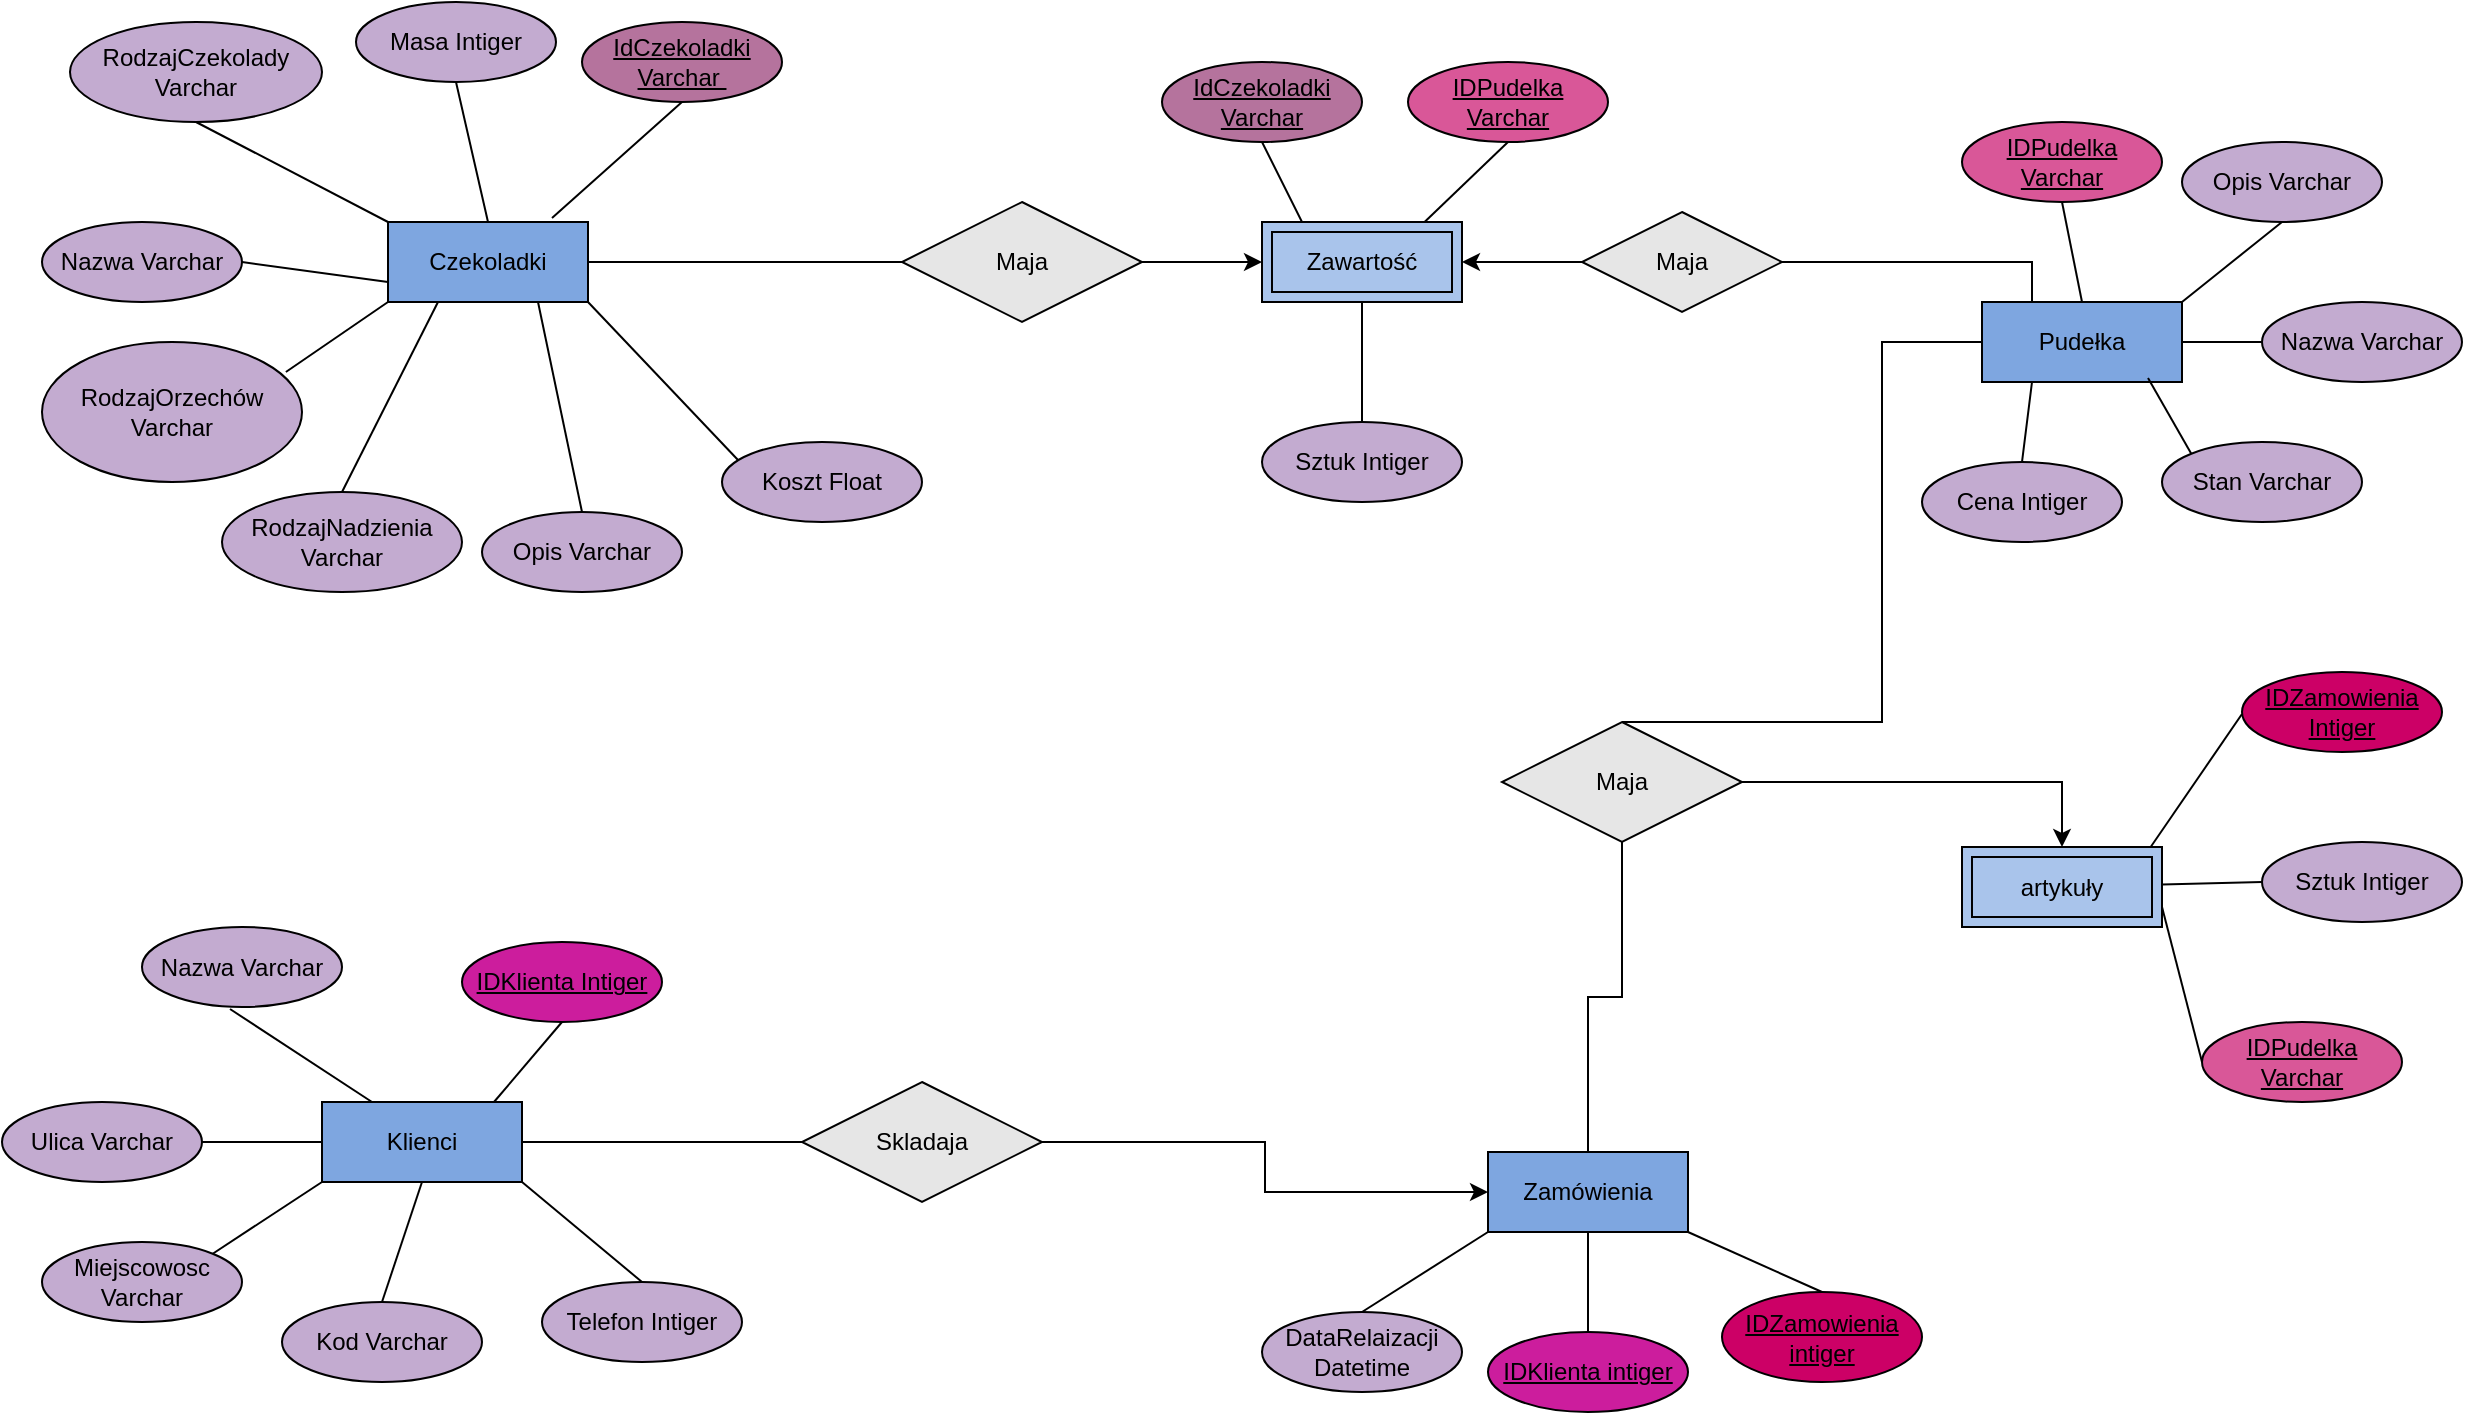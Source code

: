 <mxfile version="22.0.2" type="device">
  <diagram name="Strona-1" id="U0vyvXknGISvd-CiSpjB">
    <mxGraphModel dx="2501" dy="836" grid="1" gridSize="10" guides="1" tooltips="1" connect="1" arrows="1" fold="1" page="1" pageScale="1" pageWidth="827" pageHeight="1169" math="0" shadow="0">
      <root>
        <mxCell id="0" />
        <mxCell id="1" parent="0" />
        <mxCell id="0qlZl1d-qkhaDzFuzmvE-59" style="edgeStyle=orthogonalEdgeStyle;rounded=0;orthogonalLoop=1;jettySize=auto;html=1;entryX=0.5;entryY=0;entryDx=0;entryDy=0;" parent="1" source="0qlZl1d-qkhaDzFuzmvE-58" target="0qlZl1d-qkhaDzFuzmvE-55" edge="1">
          <mxGeometry relative="1" as="geometry" />
        </mxCell>
        <mxCell id="0qlZl1d-qkhaDzFuzmvE-62" style="edgeStyle=orthogonalEdgeStyle;rounded=0;orthogonalLoop=1;jettySize=auto;html=1;exitX=0.5;exitY=0;exitDx=0;exitDy=0;entryX=0;entryY=0.5;entryDx=0;entryDy=0;endArrow=none;endFill=0;" parent="1" source="0qlZl1d-qkhaDzFuzmvE-58" target="QKEGfqG4zkN9wYaR8Mmv-2" edge="1">
          <mxGeometry relative="1" as="geometry">
            <Array as="points">
              <mxPoint x="300" y="410" />
              <mxPoint x="300" y="220" />
            </Array>
          </mxGeometry>
        </mxCell>
        <mxCell id="0qlZl1d-qkhaDzFuzmvE-58" value="Maja" style="shape=rhombus;perimeter=rhombusPerimeter;whiteSpace=wrap;html=1;align=center;fillColor=#E6E6E6;" parent="1" vertex="1">
          <mxGeometry x="110" y="410" width="120" height="60" as="geometry" />
        </mxCell>
        <mxCell id="0qlZl1d-qkhaDzFuzmvE-63" style="edgeStyle=orthogonalEdgeStyle;rounded=0;orthogonalLoop=1;jettySize=auto;html=1;exitX=0.5;exitY=0;exitDx=0;exitDy=0;entryX=0.5;entryY=1;entryDx=0;entryDy=0;endArrow=none;endFill=0;" parent="1" source="0qlZl1d-qkhaDzFuzmvE-7" target="0qlZl1d-qkhaDzFuzmvE-58" edge="1">
          <mxGeometry relative="1" as="geometry" />
        </mxCell>
        <mxCell id="0qlZl1d-qkhaDzFuzmvE-73" style="edgeStyle=orthogonalEdgeStyle;rounded=0;orthogonalLoop=1;jettySize=auto;html=1;exitX=1;exitY=0.5;exitDx=0;exitDy=0;entryX=0;entryY=0.5;entryDx=0;entryDy=0;" parent="1" source="0qlZl1d-qkhaDzFuzmvE-64" target="0qlZl1d-qkhaDzFuzmvE-57" edge="1">
          <mxGeometry relative="1" as="geometry" />
        </mxCell>
        <mxCell id="0qlZl1d-qkhaDzFuzmvE-64" value="Maja" style="shape=rhombus;perimeter=rhombusPerimeter;whiteSpace=wrap;html=1;align=center;fillColor=#E6E6E6;" parent="1" vertex="1">
          <mxGeometry x="-190" y="150" width="120" height="60" as="geometry" />
        </mxCell>
        <mxCell id="0qlZl1d-qkhaDzFuzmvE-65" value="Maja" style="shape=rhombus;perimeter=rhombusPerimeter;whiteSpace=wrap;html=1;align=center;fillColor=#E6E6E6;" parent="1" vertex="1">
          <mxGeometry x="150" y="155" width="100" height="50" as="geometry" />
        </mxCell>
        <mxCell id="0qlZl1d-qkhaDzFuzmvE-67" style="edgeStyle=orthogonalEdgeStyle;rounded=0;orthogonalLoop=1;jettySize=auto;html=1;exitX=0.25;exitY=0;exitDx=0;exitDy=0;entryX=1;entryY=0.5;entryDx=0;entryDy=0;endArrow=none;endFill=0;" parent="1" source="QKEGfqG4zkN9wYaR8Mmv-2" target="0qlZl1d-qkhaDzFuzmvE-65" edge="1">
          <mxGeometry relative="1" as="geometry" />
        </mxCell>
        <mxCell id="0qlZl1d-qkhaDzFuzmvE-71" style="edgeStyle=orthogonalEdgeStyle;rounded=0;orthogonalLoop=1;jettySize=auto;html=1;exitX=1;exitY=0.5;exitDx=0;exitDy=0;entryX=0;entryY=0.5;entryDx=0;entryDy=0;" parent="1" source="0qlZl1d-qkhaDzFuzmvE-68" target="0qlZl1d-qkhaDzFuzmvE-7" edge="1">
          <mxGeometry relative="1" as="geometry" />
        </mxCell>
        <mxCell id="0qlZl1d-qkhaDzFuzmvE-68" value="Skladaja" style="shape=rhombus;perimeter=rhombusPerimeter;whiteSpace=wrap;html=1;align=center;fillColor=#E6E6E6;" parent="1" vertex="1">
          <mxGeometry x="-240" y="590" width="120" height="60" as="geometry" />
        </mxCell>
        <mxCell id="0qlZl1d-qkhaDzFuzmvE-70" style="edgeStyle=orthogonalEdgeStyle;rounded=0;orthogonalLoop=1;jettySize=auto;html=1;exitX=1;exitY=0.5;exitDx=0;exitDy=0;endArrow=none;endFill=0;" parent="1" source="0qlZl1d-qkhaDzFuzmvE-11" target="0qlZl1d-qkhaDzFuzmvE-68" edge="1">
          <mxGeometry relative="1" as="geometry" />
        </mxCell>
        <mxCell id="0qlZl1d-qkhaDzFuzmvE-72" style="edgeStyle=orthogonalEdgeStyle;rounded=0;orthogonalLoop=1;jettySize=auto;html=1;exitX=1;exitY=0.5;exitDx=0;exitDy=0;entryX=0;entryY=0.5;entryDx=0;entryDy=0;endArrow=none;endFill=0;" parent="1" source="Gm8QVjpfNYnTkb1loa1j-1" target="0qlZl1d-qkhaDzFuzmvE-64" edge="1">
          <mxGeometry relative="1" as="geometry" />
        </mxCell>
        <mxCell id="ybJJHgTmJcqSL85HGprQ-1" value="Koszt Float" style="ellipse;whiteSpace=wrap;html=1;align=center;fillColor=#C3ABD0;" vertex="1" parent="1">
          <mxGeometry x="-280" y="270" width="100" height="40" as="geometry" />
        </mxCell>
        <mxCell id="ybJJHgTmJcqSL85HGprQ-5" value="" style="group" vertex="1" connectable="0" parent="1">
          <mxGeometry x="-620" y="50" width="370" height="295" as="geometry" />
        </mxCell>
        <mxCell id="Gm8QVjpfNYnTkb1loa1j-3" value="IdCzekoladki Varchar&amp;nbsp;" style="ellipse;whiteSpace=wrap;html=1;align=center;fontStyle=4;fillColor=#B5739D;" parent="ybJJHgTmJcqSL85HGprQ-5" vertex="1">
          <mxGeometry x="270" y="10" width="100" height="40" as="geometry" />
        </mxCell>
        <mxCell id="Gm8QVjpfNYnTkb1loa1j-5" value="Nazwa Varchar" style="ellipse;whiteSpace=wrap;html=1;align=center;fillColor=#C3ABD0;" parent="ybJJHgTmJcqSL85HGprQ-5" vertex="1">
          <mxGeometry y="110" width="100" height="40" as="geometry" />
        </mxCell>
        <mxCell id="Gm8QVjpfNYnTkb1loa1j-6" value="RodzajCzekolady Varchar" style="ellipse;whiteSpace=wrap;html=1;align=center;fillColor=#C3ABD0;" parent="ybJJHgTmJcqSL85HGprQ-5" vertex="1">
          <mxGeometry x="14" y="10" width="126" height="50" as="geometry" />
        </mxCell>
        <mxCell id="Gm8QVjpfNYnTkb1loa1j-7" value="RodzajOrzechów Varchar" style="ellipse;whiteSpace=wrap;html=1;align=center;fillColor=#C3ABD0;" parent="ybJJHgTmJcqSL85HGprQ-5" vertex="1">
          <mxGeometry y="170" width="130" height="70" as="geometry" />
        </mxCell>
        <mxCell id="Gm8QVjpfNYnTkb1loa1j-8" value="RodzajNadzienia Varchar" style="ellipse;whiteSpace=wrap;html=1;align=center;fillColor=#C3ABD0;" parent="ybJJHgTmJcqSL85HGprQ-5" vertex="1">
          <mxGeometry x="90" y="245" width="120" height="50" as="geometry" />
        </mxCell>
        <mxCell id="Gm8QVjpfNYnTkb1loa1j-4" value="" style="endArrow=none;html=1;rounded=0;exitX=0.82;exitY=-0.05;exitDx=0;exitDy=0;entryX=0.5;entryY=1;entryDx=0;entryDy=0;exitPerimeter=0;" parent="ybJJHgTmJcqSL85HGprQ-5" source="Gm8QVjpfNYnTkb1loa1j-1" target="Gm8QVjpfNYnTkb1loa1j-3" edge="1">
          <mxGeometry relative="1" as="geometry">
            <mxPoint x="-310" y="300" as="sourcePoint" />
            <mxPoint x="-150" y="300" as="targetPoint" />
          </mxGeometry>
        </mxCell>
        <mxCell id="Gm8QVjpfNYnTkb1loa1j-16" value="" style="endArrow=none;html=1;rounded=0;exitX=0;exitY=0;exitDx=0;exitDy=0;entryX=0.5;entryY=1;entryDx=0;entryDy=0;" parent="ybJJHgTmJcqSL85HGprQ-5" source="Gm8QVjpfNYnTkb1loa1j-1" target="Gm8QVjpfNYnTkb1loa1j-6" edge="1">
          <mxGeometry relative="1" as="geometry">
            <mxPoint x="-317" y="220" as="sourcePoint" />
            <mxPoint x="-470" y="170" as="targetPoint" />
          </mxGeometry>
        </mxCell>
        <mxCell id="Gm8QVjpfNYnTkb1loa1j-12" value="" style="endArrow=none;html=1;rounded=0;exitX=0;exitY=1;exitDx=0;exitDy=0;entryX=0.938;entryY=0.214;entryDx=0;entryDy=0;entryPerimeter=0;" parent="ybJJHgTmJcqSL85HGprQ-5" source="Gm8QVjpfNYnTkb1loa1j-1" target="Gm8QVjpfNYnTkb1loa1j-7" edge="1">
          <mxGeometry relative="1" as="geometry">
            <mxPoint x="-357" y="180" as="sourcePoint" />
            <mxPoint x="-510" y="130" as="targetPoint" />
          </mxGeometry>
        </mxCell>
        <mxCell id="Gm8QVjpfNYnTkb1loa1j-13" value="" style="endArrow=none;html=1;rounded=0;exitX=0.25;exitY=1;exitDx=0;exitDy=0;entryX=0.5;entryY=0;entryDx=0;entryDy=0;" parent="ybJJHgTmJcqSL85HGprQ-5" source="Gm8QVjpfNYnTkb1loa1j-1" target="Gm8QVjpfNYnTkb1loa1j-8" edge="1">
          <mxGeometry relative="1" as="geometry">
            <mxPoint x="-347" y="190" as="sourcePoint" />
            <mxPoint x="-500" y="140" as="targetPoint" />
          </mxGeometry>
        </mxCell>
        <mxCell id="0qlZl1d-qkhaDzFuzmvE-34" value="" style="endArrow=none;html=1;rounded=0;entryX=1;entryY=0.5;entryDx=0;entryDy=0;exitX=0;exitY=0.75;exitDx=0;exitDy=0;" parent="ybJJHgTmJcqSL85HGprQ-5" source="Gm8QVjpfNYnTkb1loa1j-1" target="Gm8QVjpfNYnTkb1loa1j-5" edge="1">
          <mxGeometry relative="1" as="geometry">
            <mxPoint x="180" y="130" as="sourcePoint" />
            <mxPoint x="910" y="230" as="targetPoint" />
          </mxGeometry>
        </mxCell>
        <mxCell id="Gm8QVjpfNYnTkb1loa1j-1" value="Czekoladki&lt;br&gt;" style="whiteSpace=wrap;html=1;align=center;fillColor=#7EA6E0;" parent="ybJJHgTmJcqSL85HGprQ-5" vertex="1">
          <mxGeometry x="173" y="110" width="100" height="40" as="geometry" />
        </mxCell>
        <mxCell id="Gm8QVjpfNYnTkb1loa1j-10" value="Opis Varchar" style="ellipse;whiteSpace=wrap;html=1;align=center;fillColor=#C3ABD0;" parent="ybJJHgTmJcqSL85HGprQ-5" vertex="1">
          <mxGeometry x="220" y="255" width="100" height="40" as="geometry" />
        </mxCell>
        <mxCell id="Gm8QVjpfNYnTkb1loa1j-14" value="" style="endArrow=none;html=1;rounded=0;exitX=0.5;exitY=0;exitDx=0;exitDy=0;entryX=0.75;entryY=1;entryDx=0;entryDy=0;" parent="ybJJHgTmJcqSL85HGprQ-5" source="Gm8QVjpfNYnTkb1loa1j-10" target="Gm8QVjpfNYnTkb1loa1j-1" edge="1">
          <mxGeometry relative="1" as="geometry">
            <mxPoint x="263" y="150" as="sourcePoint" />
            <mxPoint x="110" y="100" as="targetPoint" />
          </mxGeometry>
        </mxCell>
        <mxCell id="ybJJHgTmJcqSL85HGprQ-2" value="Masa Intiger&lt;br&gt;" style="ellipse;whiteSpace=wrap;html=1;align=center;fillColor=#C3ABD0;" vertex="1" parent="ybJJHgTmJcqSL85HGprQ-5">
          <mxGeometry x="157" width="100" height="40" as="geometry" />
        </mxCell>
        <mxCell id="ybJJHgTmJcqSL85HGprQ-3" value="" style="endArrow=none;html=1;rounded=0;exitX=0.08;exitY=0.225;exitDx=0;exitDy=0;entryX=1;entryY=1;entryDx=0;entryDy=0;exitPerimeter=0;" edge="1" parent="ybJJHgTmJcqSL85HGprQ-5" source="ybJJHgTmJcqSL85HGprQ-1" target="Gm8QVjpfNYnTkb1loa1j-1">
          <mxGeometry relative="1" as="geometry">
            <mxPoint x="280" y="265" as="sourcePoint" />
            <mxPoint x="258" y="160" as="targetPoint" />
          </mxGeometry>
        </mxCell>
        <mxCell id="ybJJHgTmJcqSL85HGprQ-4" value="" style="endArrow=none;html=1;rounded=0;exitX=0.5;exitY=0;exitDx=0;exitDy=0;entryX=0.5;entryY=1;entryDx=0;entryDy=0;" edge="1" parent="ybJJHgTmJcqSL85HGprQ-5" source="Gm8QVjpfNYnTkb1loa1j-1" target="ybJJHgTmJcqSL85HGprQ-2">
          <mxGeometry relative="1" as="geometry">
            <mxPoint x="290" y="275" as="sourcePoint" />
            <mxPoint x="268" y="170" as="targetPoint" />
          </mxGeometry>
        </mxCell>
        <mxCell id="ybJJHgTmJcqSL85HGprQ-6" value="" style="group" vertex="1" connectable="0" parent="1">
          <mxGeometry x="-60" y="80" width="223" height="220" as="geometry" />
        </mxCell>
        <mxCell id="Gm8QVjpfNYnTkb1loa1j-19" value="Sztuk Intiger&lt;br&gt;" style="ellipse;whiteSpace=wrap;html=1;align=center;fillColor=#C3ABD0;" parent="ybJJHgTmJcqSL85HGprQ-6" vertex="1">
          <mxGeometry x="50" y="180" width="100" height="40" as="geometry" />
        </mxCell>
        <mxCell id="Gm8QVjpfNYnTkb1loa1j-21" value="IdCzekoladki Varchar" style="ellipse;whiteSpace=wrap;html=1;align=center;fontStyle=4;fillColor=#B5739D;" parent="ybJJHgTmJcqSL85HGprQ-6" vertex="1">
          <mxGeometry width="100" height="40" as="geometry" />
        </mxCell>
        <mxCell id="Gm8QVjpfNYnTkb1loa1j-22" value="IDPudelka Varchar" style="ellipse;whiteSpace=wrap;html=1;align=center;fontStyle=4;fillColor=#D95798;" parent="ybJJHgTmJcqSL85HGprQ-6" vertex="1">
          <mxGeometry x="123" width="100" height="40" as="geometry" />
        </mxCell>
        <mxCell id="Gm8QVjpfNYnTkb1loa1j-29" value="" style="endArrow=none;html=1;rounded=0;entryX=0.5;entryY=0;entryDx=0;entryDy=0;exitX=0.5;exitY=1;exitDx=0;exitDy=0;" parent="ybJJHgTmJcqSL85HGprQ-6" source="0qlZl1d-qkhaDzFuzmvE-57" target="Gm8QVjpfNYnTkb1loa1j-19" edge="1">
          <mxGeometry relative="1" as="geometry">
            <mxPoint x="100" y="130" as="sourcePoint" />
            <mxPoint x="116" y="130" as="targetPoint" />
          </mxGeometry>
        </mxCell>
        <mxCell id="Gm8QVjpfNYnTkb1loa1j-30" value="" style="endArrow=none;html=1;rounded=0;exitX=0.5;exitY=1;exitDx=0;exitDy=0;" parent="ybJJHgTmJcqSL85HGprQ-6" source="Gm8QVjpfNYnTkb1loa1j-22" edge="1">
          <mxGeometry relative="1" as="geometry">
            <mxPoint x="-104" y="340" as="sourcePoint" />
            <mxPoint x="120.857" y="90" as="targetPoint" />
          </mxGeometry>
        </mxCell>
        <mxCell id="Gm8QVjpfNYnTkb1loa1j-31" value="" style="endArrow=none;html=1;rounded=0;entryX=0.25;entryY=0;entryDx=0;entryDy=0;exitX=0.5;exitY=1;exitDx=0;exitDy=0;" parent="ybJJHgTmJcqSL85HGprQ-6" source="Gm8QVjpfNYnTkb1loa1j-21" edge="1">
          <mxGeometry relative="1" as="geometry">
            <mxPoint x="-94" y="350" as="sourcePoint" />
            <mxPoint x="75" y="90" as="targetPoint" />
          </mxGeometry>
        </mxCell>
        <mxCell id="0qlZl1d-qkhaDzFuzmvE-57" value="Zawartość" style="shape=ext;margin=3;double=1;whiteSpace=wrap;html=1;align=center;fillColor=#A9C4EB;" parent="ybJJHgTmJcqSL85HGprQ-6" vertex="1">
          <mxGeometry x="50" y="80" width="100" height="40" as="geometry" />
        </mxCell>
        <mxCell id="0qlZl1d-qkhaDzFuzmvE-66" style="edgeStyle=orthogonalEdgeStyle;rounded=0;orthogonalLoop=1;jettySize=auto;html=1;exitX=0;exitY=0.5;exitDx=0;exitDy=0;entryX=1;entryY=0.5;entryDx=0;entryDy=0;" parent="1" source="0qlZl1d-qkhaDzFuzmvE-65" target="0qlZl1d-qkhaDzFuzmvE-57" edge="1">
          <mxGeometry relative="1" as="geometry" />
        </mxCell>
        <mxCell id="ybJJHgTmJcqSL85HGprQ-7" value="" style="group" vertex="1" connectable="0" parent="1">
          <mxGeometry x="320" y="110" width="270" height="210" as="geometry" />
        </mxCell>
        <mxCell id="QKEGfqG4zkN9wYaR8Mmv-2" value="Pudełka" style="whiteSpace=wrap;html=1;align=center;fillColor=#7EA6E0;" parent="ybJJHgTmJcqSL85HGprQ-7" vertex="1">
          <mxGeometry x="30" y="90" width="100" height="40" as="geometry" />
        </mxCell>
        <mxCell id="QKEGfqG4zkN9wYaR8Mmv-3" value="IDPudelka Varchar" style="ellipse;whiteSpace=wrap;html=1;align=center;fontStyle=4;fillColor=#D95798;" parent="ybJJHgTmJcqSL85HGprQ-7" vertex="1">
          <mxGeometry x="20" width="100" height="40" as="geometry" />
        </mxCell>
        <mxCell id="QKEGfqG4zkN9wYaR8Mmv-4" value="Opis Varchar" style="ellipse;whiteSpace=wrap;html=1;align=center;fillColor=#C3ABD0;" parent="ybJJHgTmJcqSL85HGprQ-7" vertex="1">
          <mxGeometry x="130" y="10" width="100" height="40" as="geometry" />
        </mxCell>
        <mxCell id="QKEGfqG4zkN9wYaR8Mmv-5" value="Stan Varchar" style="ellipse;whiteSpace=wrap;html=1;align=center;fillColor=#C3ABD0;" parent="ybJJHgTmJcqSL85HGprQ-7" vertex="1">
          <mxGeometry x="120" y="160" width="100" height="40" as="geometry" />
        </mxCell>
        <mxCell id="QKEGfqG4zkN9wYaR8Mmv-6" value="Cena Intiger" style="ellipse;whiteSpace=wrap;html=1;align=center;fillColor=#C3ABD0;" parent="ybJJHgTmJcqSL85HGprQ-7" vertex="1">
          <mxGeometry y="170" width="100" height="40" as="geometry" />
        </mxCell>
        <mxCell id="QKEGfqG4zkN9wYaR8Mmv-7" value="Nazwa Varchar" style="ellipse;whiteSpace=wrap;html=1;align=center;fillColor=#C3ABD0;" parent="ybJJHgTmJcqSL85HGprQ-7" vertex="1">
          <mxGeometry x="170" y="90" width="100" height="40" as="geometry" />
        </mxCell>
        <mxCell id="0qlZl1d-qkhaDzFuzmvE-25" value="" style="endArrow=none;html=1;rounded=0;exitX=0.5;exitY=1;exitDx=0;exitDy=0;entryX=0.5;entryY=0;entryDx=0;entryDy=0;" parent="ybJJHgTmJcqSL85HGprQ-7" source="QKEGfqG4zkN9wYaR8Mmv-3" target="QKEGfqG4zkN9wYaR8Mmv-2" edge="1">
          <mxGeometry relative="1" as="geometry">
            <mxPoint x="-307" y="-200" as="sourcePoint" />
            <mxPoint x="-359" y="-150" as="targetPoint" />
          </mxGeometry>
        </mxCell>
        <mxCell id="0qlZl1d-qkhaDzFuzmvE-26" value="" style="endArrow=none;html=1;rounded=0;exitX=0.5;exitY=1;exitDx=0;exitDy=0;" parent="ybJJHgTmJcqSL85HGprQ-7" source="QKEGfqG4zkN9wYaR8Mmv-4" edge="1">
          <mxGeometry relative="1" as="geometry">
            <mxPoint x="182" y="40" as="sourcePoint" />
            <mxPoint x="130" y="90" as="targetPoint" />
          </mxGeometry>
        </mxCell>
        <mxCell id="0qlZl1d-qkhaDzFuzmvE-27" value="" style="endArrow=none;html=1;rounded=0;entryX=0.5;entryY=0;entryDx=0;entryDy=0;exitX=0.25;exitY=1;exitDx=0;exitDy=0;" parent="ybJJHgTmJcqSL85HGprQ-7" source="QKEGfqG4zkN9wYaR8Mmv-2" target="QKEGfqG4zkN9wYaR8Mmv-6" edge="1">
          <mxGeometry relative="1" as="geometry">
            <mxPoint x="50" y="150" as="sourcePoint" />
            <mxPoint x="90" y="100" as="targetPoint" />
          </mxGeometry>
        </mxCell>
        <mxCell id="0qlZl1d-qkhaDzFuzmvE-28" value="" style="endArrow=none;html=1;rounded=0;exitX=0.83;exitY=0.95;exitDx=0;exitDy=0;entryX=0;entryY=0;entryDx=0;entryDy=0;exitPerimeter=0;" parent="ybJJHgTmJcqSL85HGprQ-7" source="QKEGfqG4zkN9wYaR8Mmv-2" target="QKEGfqG4zkN9wYaR8Mmv-5" edge="1">
          <mxGeometry relative="1" as="geometry">
            <mxPoint x="90" y="60" as="sourcePoint" />
            <mxPoint x="100" y="110" as="targetPoint" />
          </mxGeometry>
        </mxCell>
        <mxCell id="0qlZl1d-qkhaDzFuzmvE-29" value="" style="endArrow=none;html=1;rounded=0;exitX=0;exitY=0.5;exitDx=0;exitDy=0;entryX=1;entryY=0.5;entryDx=0;entryDy=0;" parent="ybJJHgTmJcqSL85HGprQ-7" source="QKEGfqG4zkN9wYaR8Mmv-7" target="QKEGfqG4zkN9wYaR8Mmv-2" edge="1">
          <mxGeometry relative="1" as="geometry">
            <mxPoint x="100" y="70" as="sourcePoint" />
            <mxPoint x="110" y="120" as="targetPoint" />
          </mxGeometry>
        </mxCell>
        <mxCell id="ybJJHgTmJcqSL85HGprQ-8" value="" style="group" vertex="1" connectable="0" parent="1">
          <mxGeometry x="340" y="385" width="250" height="215" as="geometry" />
        </mxCell>
        <mxCell id="0qlZl1d-qkhaDzFuzmvE-3" value="IDPudelka Varchar" style="ellipse;whiteSpace=wrap;html=1;align=center;fontStyle=4;fillColor=#D95798;" parent="ybJJHgTmJcqSL85HGprQ-8" vertex="1">
          <mxGeometry x="120" y="175" width="100" height="40" as="geometry" />
        </mxCell>
        <mxCell id="0qlZl1d-qkhaDzFuzmvE-4" value="IDZamowienia Intiger" style="ellipse;whiteSpace=wrap;html=1;align=center;fontStyle=4;fillColor=#CC0066;" parent="ybJJHgTmJcqSL85HGprQ-8" vertex="1">
          <mxGeometry x="140" width="100" height="40" as="geometry" />
        </mxCell>
        <mxCell id="0qlZl1d-qkhaDzFuzmvE-6" value="Sztuk Intiger" style="ellipse;whiteSpace=wrap;html=1;align=center;fillColor=#C3ABD0;" parent="ybJJHgTmJcqSL85HGprQ-8" vertex="1">
          <mxGeometry x="150" y="85" width="100" height="40" as="geometry" />
        </mxCell>
        <mxCell id="0qlZl1d-qkhaDzFuzmvE-35" value="" style="endArrow=none;html=1;rounded=0;exitX=0;exitY=0.5;exitDx=0;exitDy=0;" parent="ybJJHgTmJcqSL85HGprQ-8" source="0qlZl1d-qkhaDzFuzmvE-6" target="0qlZl1d-qkhaDzFuzmvE-55" edge="1">
          <mxGeometry relative="1" as="geometry">
            <mxPoint x="140" y="-195" as="sourcePoint" />
            <mxPoint x="100" y="105" as="targetPoint" />
          </mxGeometry>
        </mxCell>
        <mxCell id="0qlZl1d-qkhaDzFuzmvE-36" value="" style="endArrow=none;html=1;rounded=0;exitX=0;exitY=0.5;exitDx=0;exitDy=0;entryX=0.94;entryY=0.013;entryDx=0;entryDy=0;entryPerimeter=0;" parent="ybJJHgTmJcqSL85HGprQ-8" target="0qlZl1d-qkhaDzFuzmvE-55" edge="1">
          <mxGeometry relative="1" as="geometry">
            <mxPoint x="140" y="21" as="sourcePoint" />
            <mxPoint x="100" y="86" as="targetPoint" />
          </mxGeometry>
        </mxCell>
        <mxCell id="0qlZl1d-qkhaDzFuzmvE-39" value="" style="endArrow=none;html=1;rounded=0;exitX=1;exitY=0.75;exitDx=0;exitDy=0;entryX=0;entryY=0.5;entryDx=0;entryDy=0;" parent="ybJJHgTmJcqSL85HGprQ-8" source="0qlZl1d-qkhaDzFuzmvE-55" target="0qlZl1d-qkhaDzFuzmvE-3" edge="1">
          <mxGeometry relative="1" as="geometry">
            <mxPoint x="100" y="125" as="sourcePoint" />
            <mxPoint x="170" y="-125" as="targetPoint" />
          </mxGeometry>
        </mxCell>
        <mxCell id="0qlZl1d-qkhaDzFuzmvE-55" value="artykuły" style="shape=ext;margin=3;double=1;whiteSpace=wrap;html=1;align=center;fillColor=#A9C4EB;" parent="ybJJHgTmJcqSL85HGprQ-8" vertex="1">
          <mxGeometry y="87.5" width="100" height="40" as="geometry" />
        </mxCell>
        <mxCell id="ybJJHgTmJcqSL85HGprQ-9" value="" style="group" vertex="1" connectable="0" parent="1">
          <mxGeometry x="-10" y="625" width="330" height="130" as="geometry" />
        </mxCell>
        <mxCell id="0qlZl1d-qkhaDzFuzmvE-7" value="Zamówienia" style="whiteSpace=wrap;html=1;align=center;fillColor=#7EA6E0;" parent="ybJJHgTmJcqSL85HGprQ-9" vertex="1">
          <mxGeometry x="113" width="100" height="40" as="geometry" />
        </mxCell>
        <mxCell id="0qlZl1d-qkhaDzFuzmvE-8" value="IDZamowienia intiger" style="ellipse;whiteSpace=wrap;html=1;align=center;fontStyle=4;fillColor=#CC0066;" parent="ybJJHgTmJcqSL85HGprQ-9" vertex="1">
          <mxGeometry x="230" y="70" width="100" height="45" as="geometry" />
        </mxCell>
        <mxCell id="0qlZl1d-qkhaDzFuzmvE-9" value="IDKlienta intiger" style="ellipse;whiteSpace=wrap;html=1;align=center;fontStyle=4;fillColor=#CC1D9D;" parent="ybJJHgTmJcqSL85HGprQ-9" vertex="1">
          <mxGeometry x="113" y="90" width="100" height="40" as="geometry" />
        </mxCell>
        <mxCell id="0qlZl1d-qkhaDzFuzmvE-10" value="DataRelaizacji Datetime" style="ellipse;whiteSpace=wrap;html=1;align=center;fillColor=#C3ABD0;" parent="ybJJHgTmJcqSL85HGprQ-9" vertex="1">
          <mxGeometry y="80" width="100" height="40" as="geometry" />
        </mxCell>
        <mxCell id="0qlZl1d-qkhaDzFuzmvE-42" value="" style="endArrow=none;html=1;rounded=0;exitX=0.5;exitY=0;exitDx=0;exitDy=0;entryX=1;entryY=1;entryDx=0;entryDy=0;" parent="ybJJHgTmJcqSL85HGprQ-9" source="0qlZl1d-qkhaDzFuzmvE-8" target="0qlZl1d-qkhaDzFuzmvE-7" edge="1">
          <mxGeometry relative="1" as="geometry">
            <mxPoint x="630" y="-170" as="sourcePoint" />
            <mxPoint x="640" y="-120" as="targetPoint" />
          </mxGeometry>
        </mxCell>
        <mxCell id="0qlZl1d-qkhaDzFuzmvE-43" value="" style="endArrow=none;html=1;rounded=0;exitX=0.5;exitY=1;exitDx=0;exitDy=0;entryX=0.5;entryY=0;entryDx=0;entryDy=0;" parent="ybJJHgTmJcqSL85HGprQ-9" source="0qlZl1d-qkhaDzFuzmvE-7" target="0qlZl1d-qkhaDzFuzmvE-9" edge="1">
          <mxGeometry relative="1" as="geometry">
            <mxPoint x="640" y="-160" as="sourcePoint" />
            <mxPoint x="650" y="-110" as="targetPoint" />
          </mxGeometry>
        </mxCell>
        <mxCell id="0qlZl1d-qkhaDzFuzmvE-44" value="" style="endArrow=none;html=1;rounded=0;exitX=0;exitY=1;exitDx=0;exitDy=0;entryX=0.5;entryY=0;entryDx=0;entryDy=0;" parent="ybJJHgTmJcqSL85HGprQ-9" source="0qlZl1d-qkhaDzFuzmvE-7" target="0qlZl1d-qkhaDzFuzmvE-10" edge="1">
          <mxGeometry relative="1" as="geometry">
            <mxPoint x="650" y="-150" as="sourcePoint" />
            <mxPoint x="660" y="-100" as="targetPoint" />
          </mxGeometry>
        </mxCell>
        <mxCell id="ybJJHgTmJcqSL85HGprQ-10" value="" style="group" vertex="1" connectable="0" parent="1">
          <mxGeometry x="-640" y="512.5" width="370" height="227.5" as="geometry" />
        </mxCell>
        <mxCell id="0qlZl1d-qkhaDzFuzmvE-17" value="Ulica Varchar" style="ellipse;whiteSpace=wrap;html=1;align=center;fillColor=#C3ABD0;" parent="ybJJHgTmJcqSL85HGprQ-10" vertex="1">
          <mxGeometry y="87.5" width="100" height="40" as="geometry" />
        </mxCell>
        <mxCell id="0qlZl1d-qkhaDzFuzmvE-11" value="Klienci" style="whiteSpace=wrap;html=1;align=center;fillColor=#7EA6E0;" parent="ybJJHgTmJcqSL85HGprQ-10" vertex="1">
          <mxGeometry x="160" y="87.5" width="100" height="40" as="geometry" />
        </mxCell>
        <mxCell id="0qlZl1d-qkhaDzFuzmvE-12" value="IDKlienta Intiger" style="ellipse;whiteSpace=wrap;html=1;align=center;fontStyle=4;fillColor=#CC1D9D;" parent="ybJJHgTmJcqSL85HGprQ-10" vertex="1">
          <mxGeometry x="230" y="7.5" width="100" height="40" as="geometry" />
        </mxCell>
        <mxCell id="0qlZl1d-qkhaDzFuzmvE-13" value="Telefon Intiger" style="ellipse;whiteSpace=wrap;html=1;align=center;fillColor=#C3ABD0;" parent="ybJJHgTmJcqSL85HGprQ-10" vertex="1">
          <mxGeometry x="270" y="177.5" width="100" height="40" as="geometry" />
        </mxCell>
        <mxCell id="0qlZl1d-qkhaDzFuzmvE-14" value="Kod Varchar" style="ellipse;whiteSpace=wrap;html=1;align=center;fillColor=#C3ABD0;" parent="ybJJHgTmJcqSL85HGprQ-10" vertex="1">
          <mxGeometry x="140" y="187.5" width="100" height="40" as="geometry" />
        </mxCell>
        <mxCell id="0qlZl1d-qkhaDzFuzmvE-15" value="Nazwa Varchar" style="ellipse;whiteSpace=wrap;html=1;align=center;fillColor=#C3ABD0;" parent="ybJJHgTmJcqSL85HGprQ-10" vertex="1">
          <mxGeometry x="70" width="100" height="40" as="geometry" />
        </mxCell>
        <mxCell id="0qlZl1d-qkhaDzFuzmvE-16" value="Miejscowosc Varchar" style="ellipse;whiteSpace=wrap;html=1;align=center;fillColor=#C3ABD0;" parent="ybJJHgTmJcqSL85HGprQ-10" vertex="1">
          <mxGeometry x="20" y="157.5" width="100" height="40" as="geometry" />
        </mxCell>
        <mxCell id="0qlZl1d-qkhaDzFuzmvE-47" value="" style="endArrow=none;html=1;rounded=0;exitX=0.5;exitY=1;exitDx=0;exitDy=0;entryX=0.5;entryY=0;entryDx=0;entryDy=0;" parent="ybJJHgTmJcqSL85HGprQ-10" source="0qlZl1d-qkhaDzFuzmvE-11" target="0qlZl1d-qkhaDzFuzmvE-14" edge="1">
          <mxGeometry relative="1" as="geometry">
            <mxPoint x="200" y="127.5" as="sourcePoint" />
            <mxPoint x="210" y="177.5" as="targetPoint" />
          </mxGeometry>
        </mxCell>
        <mxCell id="0qlZl1d-qkhaDzFuzmvE-48" value="" style="endArrow=none;html=1;rounded=0;exitX=1;exitY=1;exitDx=0;exitDy=0;entryX=0.5;entryY=0;entryDx=0;entryDy=0;" parent="ybJJHgTmJcqSL85HGprQ-10" source="0qlZl1d-qkhaDzFuzmvE-11" target="0qlZl1d-qkhaDzFuzmvE-13" edge="1">
          <mxGeometry relative="1" as="geometry">
            <mxPoint x="290" y="112.5" as="sourcePoint" />
            <mxPoint x="300" y="162.5" as="targetPoint" />
          </mxGeometry>
        </mxCell>
        <mxCell id="0qlZl1d-qkhaDzFuzmvE-49" value="" style="endArrow=none;html=1;rounded=0;exitX=0;exitY=1;exitDx=0;exitDy=0;entryX=1;entryY=0;entryDx=0;entryDy=0;" parent="ybJJHgTmJcqSL85HGprQ-10" source="0qlZl1d-qkhaDzFuzmvE-11" target="0qlZl1d-qkhaDzFuzmvE-16" edge="1">
          <mxGeometry relative="1" as="geometry">
            <mxPoint x="1340" y="-22.5" as="sourcePoint" />
            <mxPoint x="1350" y="27.5" as="targetPoint" />
            <Array as="points" />
          </mxGeometry>
        </mxCell>
        <mxCell id="0qlZl1d-qkhaDzFuzmvE-50" value="" style="endArrow=none;html=1;rounded=0;exitX=0;exitY=0.5;exitDx=0;exitDy=0;entryX=1;entryY=0.5;entryDx=0;entryDy=0;" parent="ybJJHgTmJcqSL85HGprQ-10" source="0qlZl1d-qkhaDzFuzmvE-11" target="0qlZl1d-qkhaDzFuzmvE-17" edge="1">
          <mxGeometry relative="1" as="geometry">
            <mxPoint x="170" y="137.5" as="sourcePoint" />
            <mxPoint x="115" y="173.5" as="targetPoint" />
            <Array as="points" />
          </mxGeometry>
        </mxCell>
        <mxCell id="0qlZl1d-qkhaDzFuzmvE-51" value="" style="endArrow=none;html=1;rounded=0;exitX=0.44;exitY=1.025;exitDx=0;exitDy=0;entryX=0.25;entryY=0;entryDx=0;entryDy=0;exitPerimeter=0;" parent="ybJJHgTmJcqSL85HGprQ-10" source="0qlZl1d-qkhaDzFuzmvE-15" target="0qlZl1d-qkhaDzFuzmvE-11" edge="1">
          <mxGeometry relative="1" as="geometry">
            <mxPoint x="180" y="147.5" as="sourcePoint" />
            <mxPoint x="125" y="183.5" as="targetPoint" />
            <Array as="points" />
          </mxGeometry>
        </mxCell>
        <mxCell id="0qlZl1d-qkhaDzFuzmvE-52" value="" style="endArrow=none;html=1;rounded=0;exitX=0.86;exitY=0;exitDx=0;exitDy=0;entryX=0.5;entryY=1;entryDx=0;entryDy=0;exitPerimeter=0;" parent="ybJJHgTmJcqSL85HGprQ-10" source="0qlZl1d-qkhaDzFuzmvE-11" target="0qlZl1d-qkhaDzFuzmvE-12" edge="1">
          <mxGeometry relative="1" as="geometry">
            <mxPoint x="190" y="157.5" as="sourcePoint" />
            <mxPoint x="135" y="193.5" as="targetPoint" />
            <Array as="points" />
          </mxGeometry>
        </mxCell>
      </root>
    </mxGraphModel>
  </diagram>
</mxfile>
